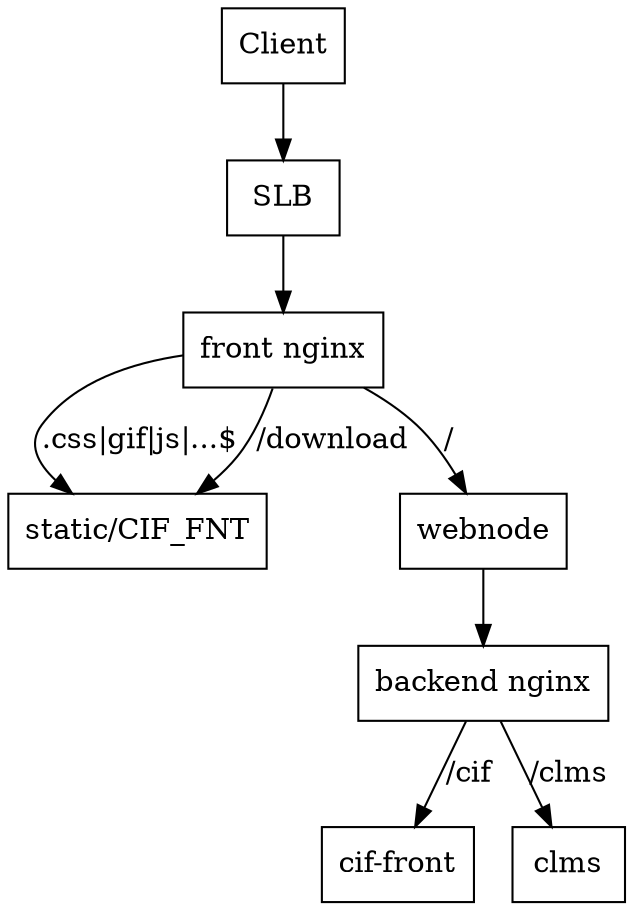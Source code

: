 digraph flowchart {
    node [ shape="box"];

    Client -> SLB;
    SLB -> "front nginx";
    "front nginx" -> "static/CIF_FNT" [label=".css|gif|js|...$"];
    "front nginx" -> "static/CIF_FNT" [label="/download"];
    "front nginx" -> webnode [label="/"];
    webnode -> "backend nginx";
    "backend nginx" -> "cif-front" [label="/cif"];
    "backend nginx" -> clms [label="/clms"];
}

